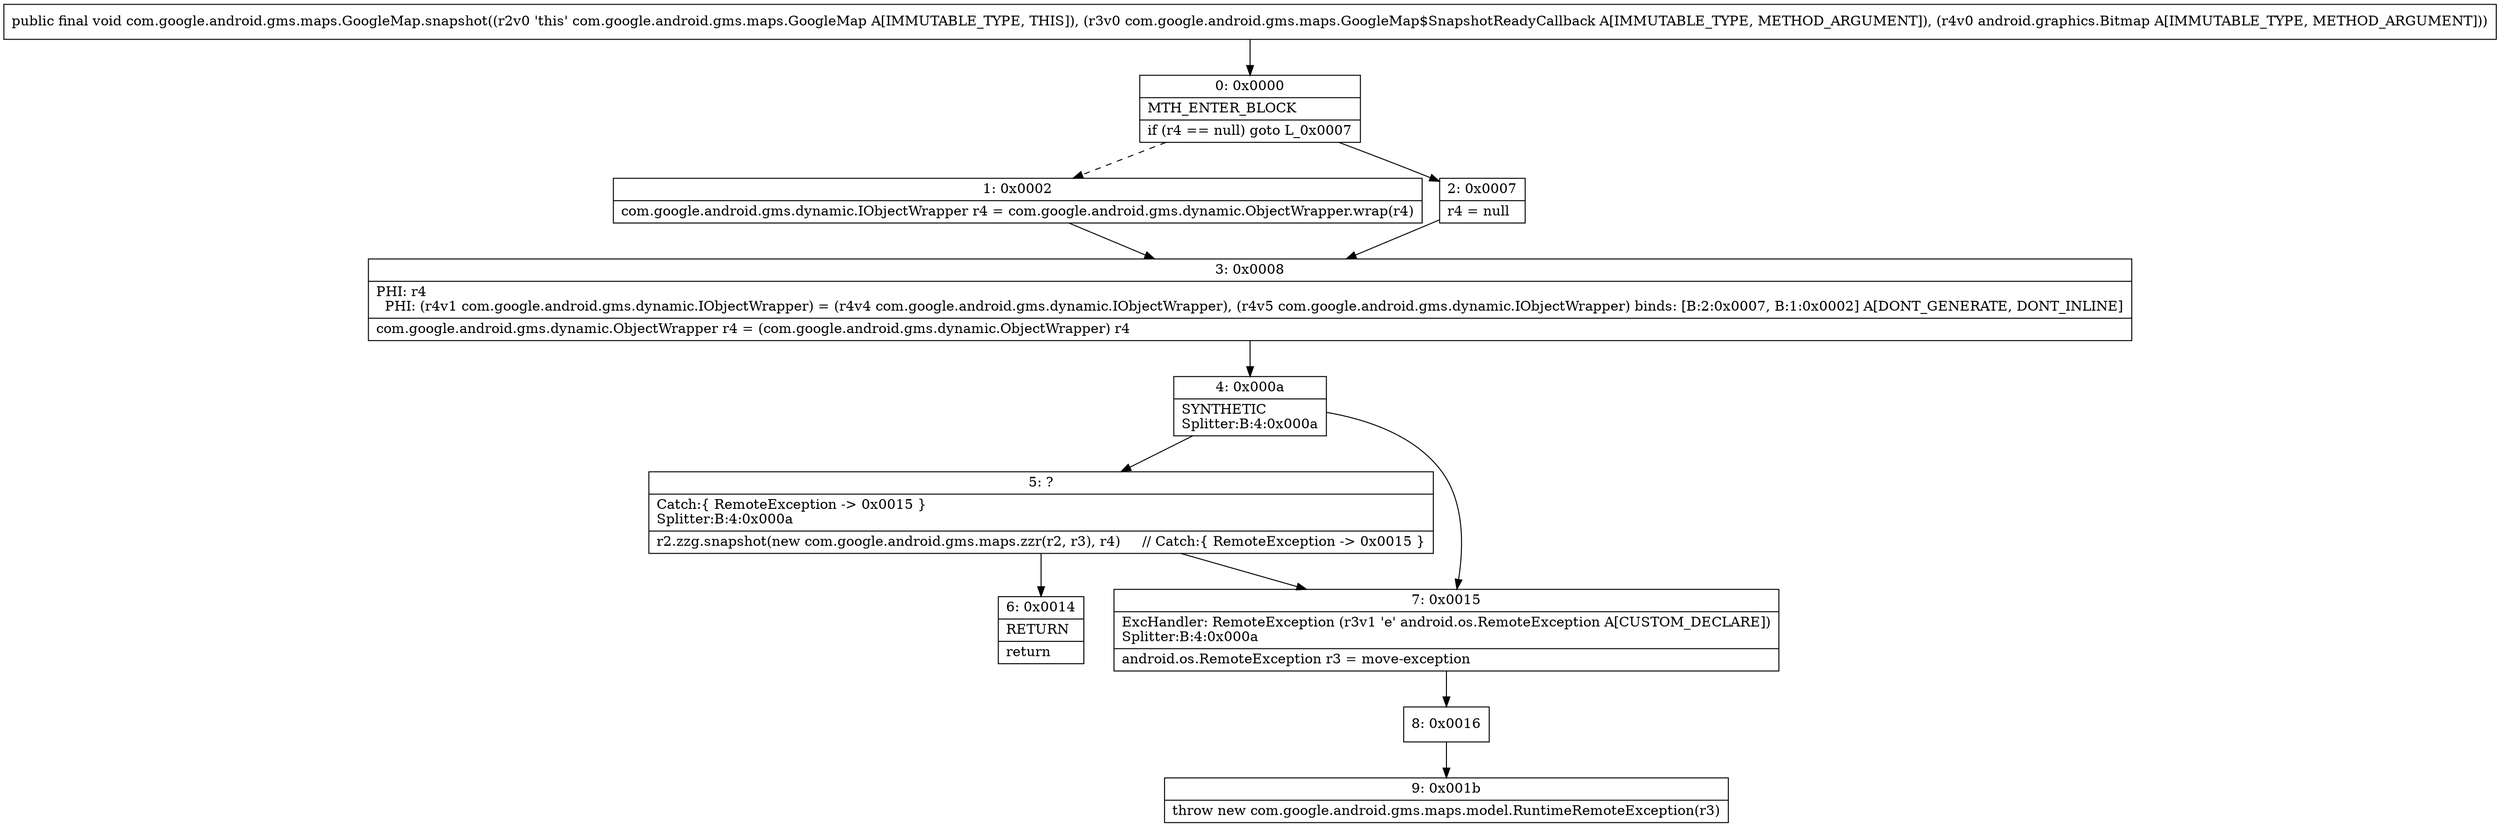 digraph "CFG forcom.google.android.gms.maps.GoogleMap.snapshot(Lcom\/google\/android\/gms\/maps\/GoogleMap$SnapshotReadyCallback;Landroid\/graphics\/Bitmap;)V" {
Node_0 [shape=record,label="{0\:\ 0x0000|MTH_ENTER_BLOCK\l|if (r4 == null) goto L_0x0007\l}"];
Node_1 [shape=record,label="{1\:\ 0x0002|com.google.android.gms.dynamic.IObjectWrapper r4 = com.google.android.gms.dynamic.ObjectWrapper.wrap(r4)\l}"];
Node_2 [shape=record,label="{2\:\ 0x0007|r4 = null\l}"];
Node_3 [shape=record,label="{3\:\ 0x0008|PHI: r4 \l  PHI: (r4v1 com.google.android.gms.dynamic.IObjectWrapper) = (r4v4 com.google.android.gms.dynamic.IObjectWrapper), (r4v5 com.google.android.gms.dynamic.IObjectWrapper) binds: [B:2:0x0007, B:1:0x0002] A[DONT_GENERATE, DONT_INLINE]\l|com.google.android.gms.dynamic.ObjectWrapper r4 = (com.google.android.gms.dynamic.ObjectWrapper) r4\l}"];
Node_4 [shape=record,label="{4\:\ 0x000a|SYNTHETIC\lSplitter:B:4:0x000a\l}"];
Node_5 [shape=record,label="{5\:\ ?|Catch:\{ RemoteException \-\> 0x0015 \}\lSplitter:B:4:0x000a\l|r2.zzg.snapshot(new com.google.android.gms.maps.zzr(r2, r3), r4)     \/\/ Catch:\{ RemoteException \-\> 0x0015 \}\l}"];
Node_6 [shape=record,label="{6\:\ 0x0014|RETURN\l|return\l}"];
Node_7 [shape=record,label="{7\:\ 0x0015|ExcHandler: RemoteException (r3v1 'e' android.os.RemoteException A[CUSTOM_DECLARE])\lSplitter:B:4:0x000a\l|android.os.RemoteException r3 = move\-exception\l}"];
Node_8 [shape=record,label="{8\:\ 0x0016}"];
Node_9 [shape=record,label="{9\:\ 0x001b|throw new com.google.android.gms.maps.model.RuntimeRemoteException(r3)\l}"];
MethodNode[shape=record,label="{public final void com.google.android.gms.maps.GoogleMap.snapshot((r2v0 'this' com.google.android.gms.maps.GoogleMap A[IMMUTABLE_TYPE, THIS]), (r3v0 com.google.android.gms.maps.GoogleMap$SnapshotReadyCallback A[IMMUTABLE_TYPE, METHOD_ARGUMENT]), (r4v0 android.graphics.Bitmap A[IMMUTABLE_TYPE, METHOD_ARGUMENT])) }"];
MethodNode -> Node_0;
Node_0 -> Node_1[style=dashed];
Node_0 -> Node_2;
Node_1 -> Node_3;
Node_2 -> Node_3;
Node_3 -> Node_4;
Node_4 -> Node_5;
Node_4 -> Node_7;
Node_5 -> Node_6;
Node_5 -> Node_7;
Node_7 -> Node_8;
Node_8 -> Node_9;
}

